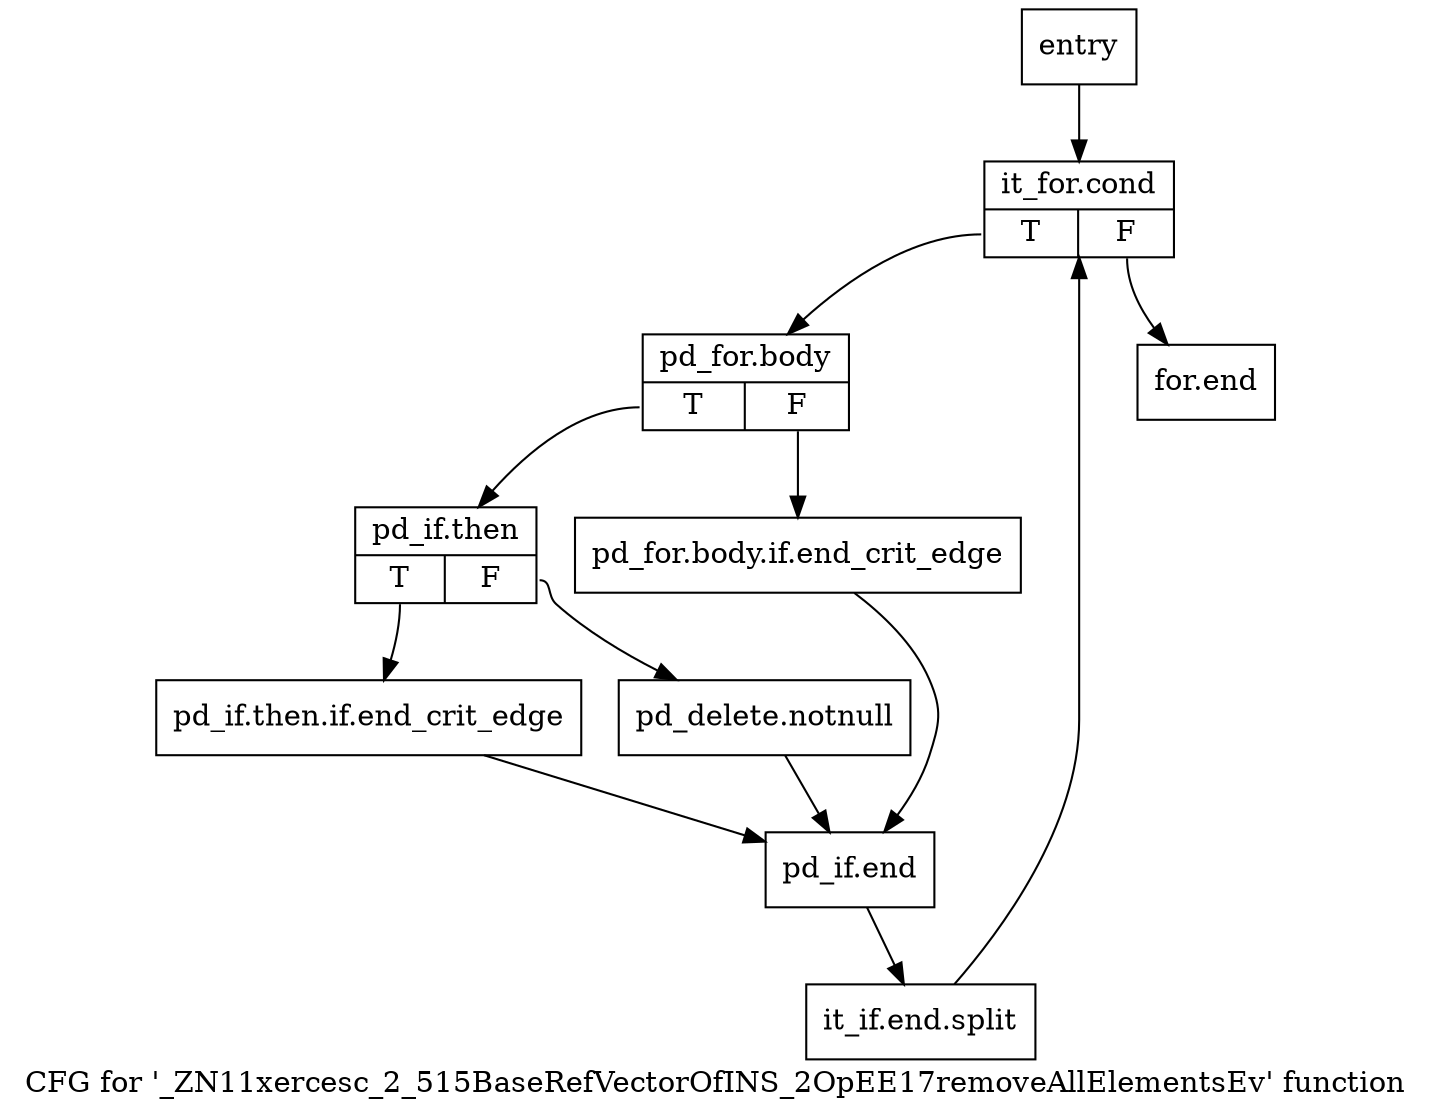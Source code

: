 digraph "CFG for '_ZN11xercesc_2_515BaseRefVectorOfINS_2OpEE17removeAllElementsEv' function" {
	label="CFG for '_ZN11xercesc_2_515BaseRefVectorOfINS_2OpEE17removeAllElementsEv' function";

	Node0x3bf1670 [shape=record,label="{entry}"];
	Node0x3bf1670 -> Node0x3bf16c0;
	Node0x3bf16c0 [shape=record,label="{it_for.cond|{<s0>T|<s1>F}}"];
	Node0x3bf16c0:s0 -> Node0x3bf1710;
	Node0x3bf16c0:s1 -> Node0x3bf18f0;
	Node0x3bf1710 [shape=record,label="{pd_for.body|{<s0>T|<s1>F}}"];
	Node0x3bf1710:s0 -> Node0x3bf17b0;
	Node0x3bf1710:s1 -> Node0x3bf1760;
	Node0x3bf1760 [shape=record,label="{pd_for.body.if.end_crit_edge}"];
	Node0x3bf1760 -> Node0x3bf18a0;
	Node0x3bf17b0 [shape=record,label="{pd_if.then|{<s0>T|<s1>F}}"];
	Node0x3bf17b0:s0 -> Node0x3bf1800;
	Node0x3bf17b0:s1 -> Node0x3bf1850;
	Node0x3bf1800 [shape=record,label="{pd_if.then.if.end_crit_edge}"];
	Node0x3bf1800 -> Node0x3bf18a0;
	Node0x3bf1850 [shape=record,label="{pd_delete.notnull}"];
	Node0x3bf1850 -> Node0x3bf18a0;
	Node0x3bf18a0 [shape=record,label="{pd_if.end}"];
	Node0x3bf18a0 -> Node0xabfef40;
	Node0xabfef40 [shape=record,label="{it_if.end.split}"];
	Node0xabfef40 -> Node0x3bf16c0;
	Node0x3bf18f0 [shape=record,label="{for.end}"];
}
